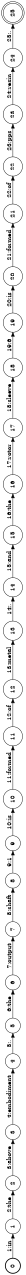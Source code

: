 digraph FST {
rankdir = LR;
size = "8.5,11";
label = "";
center = 1;
orientation = Landscape;
ranksep = "0.4";
nodesep = "0.25";
0 [label = "0", shape = circle, style = bold, fontsize = 14]
	0 -> 1 [label = "1:in", fontsize = 14];
1 [label = "1", shape = circle, style = solid, fontsize = 14]
	1 -> 2 [label = "2:the", fontsize = 14];
2 [label = "2", shape = circle, style = solid, fontsize = 14]
	2 -> 3 [label = "3:above", fontsize = 14];
3 [label = "3", shape = circle, style = solid, fontsize = 14]
	3 -> 4 [label = "4:embodiment", fontsize = 14];
4 [label = "4", shape = circle, style = solid, fontsize = 14]
	4 -> 5 [label = "5:,", fontsize = 14];
5 [label = "5", shape = circle, style = solid, fontsize = 14]
	5 -> 6 [label = "6:the", fontsize = 14];
6 [label = "6", shape = circle, style = solid, fontsize = 14]
	6 -> 7 [label = "7:output", fontsize = 14];
7 [label = "7", shape = circle, style = solid, fontsize = 14]
	7 -> 8 [label = "8:shaft", fontsize = 14];
8 [label = "8", shape = circle, style = solid, fontsize = 14]
	8 -> 9 [label = "9:1", fontsize = 14];
9 [label = "9", shape = circle, style = solid, fontsize = 14]
	9 -> 10 [label = "10:is", fontsize = 14];
10 [label = "10", shape = circle, style = solid, fontsize = 14]
	10 -> 11 [label = "11:formed", fontsize = 14];
11 [label = "11", shape = circle, style = solid, fontsize = 14]
	11 -> 12 [label = "12:of", fontsize = 14];
12 [label = "12", shape = circle, style = solid, fontsize = 14]
	12 -> 13 [label = "13:metal", fontsize = 14];
13 [label = "13", shape = circle, style = solid, fontsize = 14]
	13 -> 14 [label = "14:,", fontsize = 14];
14 [label = "14", shape = circle, style = solid, fontsize = 14]
	14 -> 15 [label = "15:and", fontsize = 14];
15 [label = "15", shape = circle, style = solid, fontsize = 14]
	15 -> 16 [label = "16:the", fontsize = 14];
16 [label = "16", shape = circle, style = solid, fontsize = 14]
	16 -> 17 [label = "17:rotor", fontsize = 14];
17 [label = "17", shape = circle, style = solid, fontsize = 14]
	17 -> 18 [label = "18:sleeve", fontsize = 14];
18 [label = "18", shape = circle, style = solid, fontsize = 14]
	18 -> 19 [label = "19:6", fontsize = 14];
19 [label = "19", shape = circle, style = solid, fontsize = 14]
	19 -> 20 [label = "20:is", fontsize = 14];
20 [label = "20", shape = circle, style = solid, fontsize = 14]
	20 -> 21 [label = "21:formed", fontsize = 14];
21 [label = "21", shape = circle, style = solid, fontsize = 14]
	21 -> 22 [label = "22:of", fontsize = 14];
22 [label = "22", shape = circle, style = solid, fontsize = 14]
	22 -> 23 [label = "23:pps", fontsize = 14];
23 [label = "23", shape = circle, style = solid, fontsize = 14]
	23 -> 24 [label = "24:resin", fontsize = 14];
24 [label = "24", shape = circle, style = solid, fontsize = 14]
	24 -> 25 [label = "25:.", fontsize = 14];
25 [label = "25", shape = doublecircle, style = solid, fontsize = 14]
}
